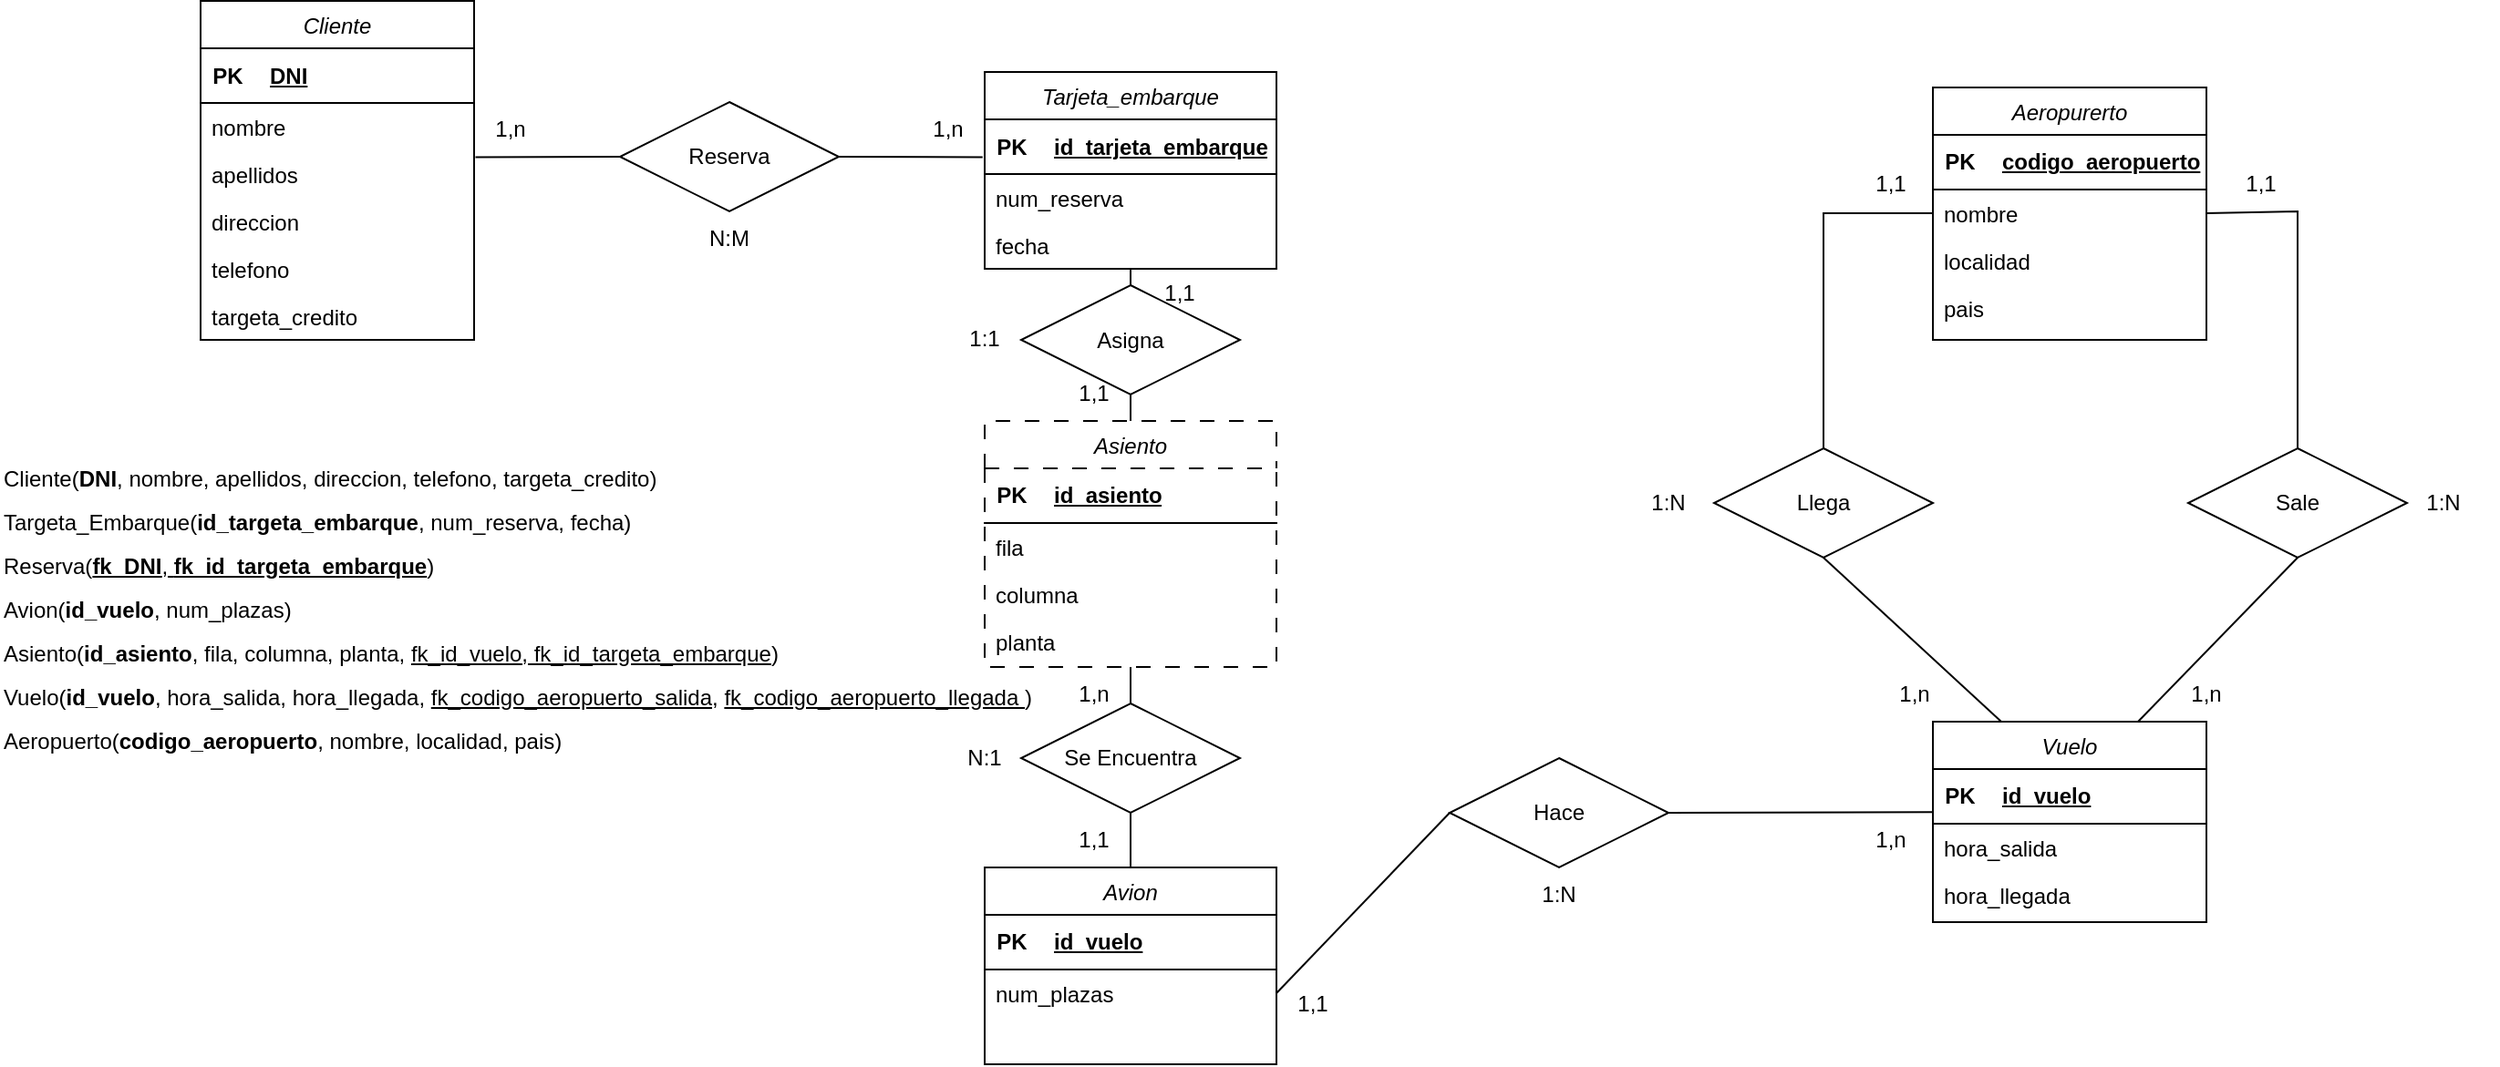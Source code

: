 <mxfile version="22.0.4" type="github">
  <diagram id="C5RBs43oDa-KdzZeNtuy" name="Page-1">
    <mxGraphModel dx="2739" dy="3391" grid="1" gridSize="10" guides="1" tooltips="1" connect="1" arrows="1" fold="1" page="1" pageScale="1" pageWidth="827" pageHeight="1169" math="0" shadow="0">
      <root>
        <mxCell id="WIyWlLk6GJQsqaUBKTNV-0" />
        <mxCell id="WIyWlLk6GJQsqaUBKTNV-1" parent="WIyWlLk6GJQsqaUBKTNV-0" />
        <mxCell id="PGz181kGc2inq-XdH9TZ-1" value="Vuelo" style="swimlane;fontStyle=2;align=center;verticalAlign=top;childLayout=stackLayout;horizontal=1;startSize=26;horizontalStack=0;resizeParent=1;resizeLast=0;collapsible=1;marginBottom=0;rounded=0;shadow=0;strokeWidth=1;" vertex="1" parent="WIyWlLk6GJQsqaUBKTNV-1">
          <mxGeometry x="760" y="-810" width="150" height="110" as="geometry">
            <mxRectangle x="230" y="140" width="160" height="26" as="alternateBounds" />
          </mxGeometry>
        </mxCell>
        <mxCell id="PGz181kGc2inq-XdH9TZ-2" value="" style="shape=table;startSize=0;container=1;collapsible=1;childLayout=tableLayout;fixedRows=1;rowLines=0;fontStyle=0;align=center;resizeLast=1;strokeColor=none;fillColor=none;collapsible=0;" vertex="1" parent="PGz181kGc2inq-XdH9TZ-1">
          <mxGeometry y="26" width="150" height="30" as="geometry" />
        </mxCell>
        <mxCell id="PGz181kGc2inq-XdH9TZ-3" value="" style="shape=tableRow;horizontal=0;startSize=0;swimlaneHead=0;swimlaneBody=0;fillColor=none;collapsible=0;dropTarget=0;points=[[0,0.5],[1,0.5]];portConstraint=eastwest;top=0;left=0;right=0;bottom=1;" vertex="1" parent="PGz181kGc2inq-XdH9TZ-2">
          <mxGeometry width="150" height="30" as="geometry" />
        </mxCell>
        <mxCell id="PGz181kGc2inq-XdH9TZ-4" value="PK" style="shape=partialRectangle;connectable=0;fillColor=none;top=0;left=0;bottom=0;right=0;fontStyle=1;overflow=hidden;whiteSpace=wrap;html=1;" vertex="1" parent="PGz181kGc2inq-XdH9TZ-3">
          <mxGeometry width="30" height="30" as="geometry">
            <mxRectangle width="30" height="30" as="alternateBounds" />
          </mxGeometry>
        </mxCell>
        <mxCell id="PGz181kGc2inq-XdH9TZ-5" value="id_vuelo" style="shape=partialRectangle;connectable=0;fillColor=none;top=0;left=0;bottom=0;right=0;align=left;spacingLeft=6;fontStyle=5;overflow=hidden;whiteSpace=wrap;html=1;" vertex="1" parent="PGz181kGc2inq-XdH9TZ-3">
          <mxGeometry x="30" width="120" height="30" as="geometry">
            <mxRectangle width="120" height="30" as="alternateBounds" />
          </mxGeometry>
        </mxCell>
        <mxCell id="PGz181kGc2inq-XdH9TZ-7" value="hora_salida" style="text;align=left;verticalAlign=top;spacingLeft=4;spacingRight=4;overflow=hidden;rotatable=0;points=[[0,0.5],[1,0.5]];portConstraint=eastwest;rounded=0;shadow=0;html=0;" vertex="1" parent="PGz181kGc2inq-XdH9TZ-1">
          <mxGeometry y="56" width="150" height="26" as="geometry" />
        </mxCell>
        <mxCell id="PGz181kGc2inq-XdH9TZ-8" value="hora_llegada" style="text;align=left;verticalAlign=top;spacingLeft=4;spacingRight=4;overflow=hidden;rotatable=0;points=[[0,0.5],[1,0.5]];portConstraint=eastwest;" vertex="1" parent="PGz181kGc2inq-XdH9TZ-1">
          <mxGeometry y="82" width="150" height="26" as="geometry" />
        </mxCell>
        <mxCell id="PGz181kGc2inq-XdH9TZ-11" value="Cliente" style="swimlane;fontStyle=2;align=center;verticalAlign=top;childLayout=stackLayout;horizontal=1;startSize=26;horizontalStack=0;resizeParent=1;resizeLast=0;collapsible=1;marginBottom=0;rounded=0;shadow=0;strokeWidth=1;" vertex="1" parent="WIyWlLk6GJQsqaUBKTNV-1">
          <mxGeometry x="-190" y="-1205.5" width="150" height="186" as="geometry">
            <mxRectangle x="230" y="140" width="160" height="26" as="alternateBounds" />
          </mxGeometry>
        </mxCell>
        <mxCell id="PGz181kGc2inq-XdH9TZ-12" value="" style="shape=table;startSize=0;container=1;collapsible=1;childLayout=tableLayout;fixedRows=1;rowLines=0;fontStyle=0;align=center;resizeLast=1;strokeColor=none;fillColor=none;collapsible=0;" vertex="1" parent="PGz181kGc2inq-XdH9TZ-11">
          <mxGeometry y="26" width="150" height="30" as="geometry" />
        </mxCell>
        <mxCell id="PGz181kGc2inq-XdH9TZ-13" value="" style="shape=tableRow;horizontal=0;startSize=0;swimlaneHead=0;swimlaneBody=0;fillColor=none;collapsible=0;dropTarget=0;points=[[0,0.5],[1,0.5]];portConstraint=eastwest;top=0;left=0;right=0;bottom=1;" vertex="1" parent="PGz181kGc2inq-XdH9TZ-12">
          <mxGeometry width="150" height="30" as="geometry" />
        </mxCell>
        <mxCell id="PGz181kGc2inq-XdH9TZ-14" value="PK" style="shape=partialRectangle;connectable=0;fillColor=none;top=0;left=0;bottom=0;right=0;fontStyle=1;overflow=hidden;whiteSpace=wrap;html=1;" vertex="1" parent="PGz181kGc2inq-XdH9TZ-13">
          <mxGeometry width="30" height="30" as="geometry">
            <mxRectangle width="30" height="30" as="alternateBounds" />
          </mxGeometry>
        </mxCell>
        <mxCell id="PGz181kGc2inq-XdH9TZ-15" value="DNI" style="shape=partialRectangle;connectable=0;fillColor=none;top=0;left=0;bottom=0;right=0;align=left;spacingLeft=6;fontStyle=5;overflow=hidden;whiteSpace=wrap;html=1;" vertex="1" parent="PGz181kGc2inq-XdH9TZ-13">
          <mxGeometry x="30" width="120" height="30" as="geometry">
            <mxRectangle width="120" height="30" as="alternateBounds" />
          </mxGeometry>
        </mxCell>
        <mxCell id="PGz181kGc2inq-XdH9TZ-16" value="nombre" style="text;align=left;verticalAlign=top;spacingLeft=4;spacingRight=4;overflow=hidden;rotatable=0;points=[[0,0.5],[1,0.5]];portConstraint=eastwest;rounded=0;shadow=0;html=0;" vertex="1" parent="PGz181kGc2inq-XdH9TZ-11">
          <mxGeometry y="56" width="150" height="26" as="geometry" />
        </mxCell>
        <mxCell id="PGz181kGc2inq-XdH9TZ-17" value="apellidos" style="text;align=left;verticalAlign=top;spacingLeft=4;spacingRight=4;overflow=hidden;rotatable=0;points=[[0,0.5],[1,0.5]];portConstraint=eastwest;rounded=0;shadow=0;html=0;" vertex="1" parent="PGz181kGc2inq-XdH9TZ-11">
          <mxGeometry y="82" width="150" height="26" as="geometry" />
        </mxCell>
        <mxCell id="PGz181kGc2inq-XdH9TZ-18" value="direccion" style="text;align=left;verticalAlign=top;spacingLeft=4;spacingRight=4;overflow=hidden;rotatable=0;points=[[0,0.5],[1,0.5]];portConstraint=eastwest;rounded=0;shadow=0;html=0;" vertex="1" parent="PGz181kGc2inq-XdH9TZ-11">
          <mxGeometry y="108" width="150" height="26" as="geometry" />
        </mxCell>
        <mxCell id="PGz181kGc2inq-XdH9TZ-19" value="telefono" style="text;align=left;verticalAlign=top;spacingLeft=4;spacingRight=4;overflow=hidden;rotatable=0;points=[[0,0.5],[1,0.5]];portConstraint=eastwest;rounded=0;shadow=0;html=0;" vertex="1" parent="PGz181kGc2inq-XdH9TZ-11">
          <mxGeometry y="134" width="150" height="26" as="geometry" />
        </mxCell>
        <mxCell id="PGz181kGc2inq-XdH9TZ-64" value="targeta_credito" style="text;align=left;verticalAlign=top;spacingLeft=4;spacingRight=4;overflow=hidden;rotatable=0;points=[[0,0.5],[1,0.5]];portConstraint=eastwest;rounded=0;shadow=0;html=0;" vertex="1" parent="PGz181kGc2inq-XdH9TZ-11">
          <mxGeometry y="160" width="150" height="26" as="geometry" />
        </mxCell>
        <mxCell id="PGz181kGc2inq-XdH9TZ-20" value="Tarjeta_embarque" style="swimlane;fontStyle=2;align=center;verticalAlign=top;childLayout=stackLayout;horizontal=1;startSize=26;horizontalStack=0;resizeParent=1;resizeLast=0;collapsible=1;marginBottom=0;rounded=0;shadow=0;strokeWidth=1;" vertex="1" parent="WIyWlLk6GJQsqaUBKTNV-1">
          <mxGeometry x="240" y="-1166.5" width="160" height="108" as="geometry">
            <mxRectangle x="230" y="140" width="160" height="26" as="alternateBounds" />
          </mxGeometry>
        </mxCell>
        <mxCell id="PGz181kGc2inq-XdH9TZ-21" value="" style="shape=table;startSize=0;container=1;collapsible=1;childLayout=tableLayout;fixedRows=1;rowLines=0;fontStyle=0;align=center;resizeLast=1;strokeColor=none;fillColor=none;collapsible=0;" vertex="1" parent="PGz181kGc2inq-XdH9TZ-20">
          <mxGeometry y="26" width="160" height="30" as="geometry" />
        </mxCell>
        <mxCell id="PGz181kGc2inq-XdH9TZ-22" value="" style="shape=tableRow;horizontal=0;startSize=0;swimlaneHead=0;swimlaneBody=0;fillColor=none;collapsible=0;dropTarget=0;points=[[0,0.5],[1,0.5]];portConstraint=eastwest;top=0;left=0;right=0;bottom=1;" vertex="1" parent="PGz181kGc2inq-XdH9TZ-21">
          <mxGeometry width="160" height="30" as="geometry" />
        </mxCell>
        <mxCell id="PGz181kGc2inq-XdH9TZ-23" value="PK" style="shape=partialRectangle;connectable=0;fillColor=none;top=0;left=0;bottom=0;right=0;fontStyle=1;overflow=hidden;whiteSpace=wrap;html=1;" vertex="1" parent="PGz181kGc2inq-XdH9TZ-22">
          <mxGeometry width="30" height="30" as="geometry">
            <mxRectangle width="30" height="30" as="alternateBounds" />
          </mxGeometry>
        </mxCell>
        <mxCell id="PGz181kGc2inq-XdH9TZ-24" value="id_tarjeta_embarque" style="shape=partialRectangle;connectable=0;fillColor=none;top=0;left=0;bottom=0;right=0;align=left;spacingLeft=6;fontStyle=5;overflow=hidden;whiteSpace=wrap;html=1;" vertex="1" parent="PGz181kGc2inq-XdH9TZ-22">
          <mxGeometry x="30" width="130" height="30" as="geometry">
            <mxRectangle width="130" height="30" as="alternateBounds" />
          </mxGeometry>
        </mxCell>
        <mxCell id="PGz181kGc2inq-XdH9TZ-25" value="num_reserva" style="text;align=left;verticalAlign=top;spacingLeft=4;spacingRight=4;overflow=hidden;rotatable=0;points=[[0,0.5],[1,0.5]];portConstraint=eastwest;rounded=0;shadow=0;html=0;" vertex="1" parent="PGz181kGc2inq-XdH9TZ-20">
          <mxGeometry y="56" width="160" height="26" as="geometry" />
        </mxCell>
        <mxCell id="PGz181kGc2inq-XdH9TZ-26" value="fecha" style="text;align=left;verticalAlign=top;spacingLeft=4;spacingRight=4;overflow=hidden;rotatable=0;points=[[0,0.5],[1,0.5]];portConstraint=eastwest;rounded=0;shadow=0;html=0;" vertex="1" parent="PGz181kGc2inq-XdH9TZ-20">
          <mxGeometry y="82" width="160" height="26" as="geometry" />
        </mxCell>
        <mxCell id="PGz181kGc2inq-XdH9TZ-45" value="Aeropurerto" style="swimlane;fontStyle=2;align=center;verticalAlign=top;childLayout=stackLayout;horizontal=1;startSize=26;horizontalStack=0;resizeParent=1;resizeLast=0;collapsible=1;marginBottom=0;rounded=0;shadow=0;strokeWidth=1;" vertex="1" parent="WIyWlLk6GJQsqaUBKTNV-1">
          <mxGeometry x="760" y="-1158" width="150" height="138.5" as="geometry">
            <mxRectangle x="230" y="140" width="160" height="26" as="alternateBounds" />
          </mxGeometry>
        </mxCell>
        <mxCell id="PGz181kGc2inq-XdH9TZ-46" value="" style="shape=table;startSize=0;container=1;collapsible=1;childLayout=tableLayout;fixedRows=1;rowLines=0;fontStyle=0;align=center;resizeLast=1;strokeColor=none;fillColor=none;collapsible=0;" vertex="1" parent="PGz181kGc2inq-XdH9TZ-45">
          <mxGeometry y="26" width="150" height="30" as="geometry" />
        </mxCell>
        <mxCell id="PGz181kGc2inq-XdH9TZ-47" value="" style="shape=tableRow;horizontal=0;startSize=0;swimlaneHead=0;swimlaneBody=0;fillColor=none;collapsible=0;dropTarget=0;points=[[0,0.5],[1,0.5]];portConstraint=eastwest;top=0;left=0;right=0;bottom=1;" vertex="1" parent="PGz181kGc2inq-XdH9TZ-46">
          <mxGeometry width="150" height="30" as="geometry" />
        </mxCell>
        <mxCell id="PGz181kGc2inq-XdH9TZ-48" value="PK" style="shape=partialRectangle;connectable=0;fillColor=none;top=0;left=0;bottom=0;right=0;fontStyle=1;overflow=hidden;whiteSpace=wrap;html=1;" vertex="1" parent="PGz181kGc2inq-XdH9TZ-47">
          <mxGeometry width="30" height="30" as="geometry">
            <mxRectangle width="30" height="30" as="alternateBounds" />
          </mxGeometry>
        </mxCell>
        <mxCell id="PGz181kGc2inq-XdH9TZ-49" value="codigo_aeropuerto" style="shape=partialRectangle;connectable=0;fillColor=none;top=0;left=0;bottom=0;right=0;align=left;spacingLeft=6;fontStyle=5;overflow=hidden;whiteSpace=wrap;html=1;" vertex="1" parent="PGz181kGc2inq-XdH9TZ-47">
          <mxGeometry x="30" width="120" height="30" as="geometry">
            <mxRectangle width="120" height="30" as="alternateBounds" />
          </mxGeometry>
        </mxCell>
        <mxCell id="PGz181kGc2inq-XdH9TZ-50" value="nombre" style="text;align=left;verticalAlign=top;spacingLeft=4;spacingRight=4;overflow=hidden;rotatable=0;points=[[0,0.5],[1,0.5]];portConstraint=eastwest;rounded=0;shadow=0;html=0;" vertex="1" parent="PGz181kGc2inq-XdH9TZ-45">
          <mxGeometry y="56" width="150" height="26" as="geometry" />
        </mxCell>
        <mxCell id="PGz181kGc2inq-XdH9TZ-51" value="localidad" style="text;align=left;verticalAlign=top;spacingLeft=4;spacingRight=4;overflow=hidden;rotatable=0;points=[[0,0.5],[1,0.5]];portConstraint=eastwest;rounded=0;shadow=0;html=0;" vertex="1" parent="PGz181kGc2inq-XdH9TZ-45">
          <mxGeometry y="82" width="150" height="26" as="geometry" />
        </mxCell>
        <mxCell id="PGz181kGc2inq-XdH9TZ-52" value="pais" style="text;align=left;verticalAlign=top;spacingLeft=4;spacingRight=4;overflow=hidden;rotatable=0;points=[[0,0.5],[1,0.5]];portConstraint=eastwest;" vertex="1" parent="PGz181kGc2inq-XdH9TZ-45">
          <mxGeometry y="108" width="150" height="26" as="geometry" />
        </mxCell>
        <mxCell id="PGz181kGc2inq-XdH9TZ-66" value="Asiento" style="swimlane;fontStyle=2;align=center;verticalAlign=top;childLayout=stackLayout;horizontal=1;startSize=26;horizontalStack=0;resizeParent=1;resizeLast=0;collapsible=1;marginBottom=0;rounded=0;shadow=0;strokeWidth=1;dashed=1;dashPattern=8 8;" vertex="1" parent="WIyWlLk6GJQsqaUBKTNV-1">
          <mxGeometry x="240" y="-975" width="160" height="135" as="geometry">
            <mxRectangle x="230" y="140" width="160" height="26" as="alternateBounds" />
          </mxGeometry>
        </mxCell>
        <mxCell id="PGz181kGc2inq-XdH9TZ-67" value="" style="shape=table;startSize=0;container=1;collapsible=1;childLayout=tableLayout;fixedRows=1;rowLines=0;fontStyle=0;align=center;resizeLast=1;strokeColor=none;fillColor=none;collapsible=0;" vertex="1" parent="PGz181kGc2inq-XdH9TZ-66">
          <mxGeometry y="26" width="160" height="30" as="geometry" />
        </mxCell>
        <mxCell id="PGz181kGc2inq-XdH9TZ-68" value="" style="shape=tableRow;horizontal=0;startSize=0;swimlaneHead=0;swimlaneBody=0;fillColor=none;collapsible=0;dropTarget=0;points=[[0,0.5],[1,0.5]];portConstraint=eastwest;top=0;left=0;right=0;bottom=1;" vertex="1" parent="PGz181kGc2inq-XdH9TZ-67">
          <mxGeometry width="160" height="30" as="geometry" />
        </mxCell>
        <mxCell id="PGz181kGc2inq-XdH9TZ-69" value="PK" style="shape=partialRectangle;connectable=0;fillColor=none;top=0;left=0;bottom=0;right=0;fontStyle=1;overflow=hidden;whiteSpace=wrap;html=1;" vertex="1" parent="PGz181kGc2inq-XdH9TZ-68">
          <mxGeometry width="30" height="30" as="geometry">
            <mxRectangle width="30" height="30" as="alternateBounds" />
          </mxGeometry>
        </mxCell>
        <mxCell id="PGz181kGc2inq-XdH9TZ-70" value="id_asiento" style="shape=partialRectangle;connectable=0;fillColor=none;top=0;left=0;bottom=0;right=0;align=left;spacingLeft=6;fontStyle=5;overflow=hidden;whiteSpace=wrap;html=1;" vertex="1" parent="PGz181kGc2inq-XdH9TZ-68">
          <mxGeometry x="30" width="130" height="30" as="geometry">
            <mxRectangle width="130" height="30" as="alternateBounds" />
          </mxGeometry>
        </mxCell>
        <mxCell id="PGz181kGc2inq-XdH9TZ-71" value="fila" style="text;align=left;verticalAlign=top;spacingLeft=4;spacingRight=4;overflow=hidden;rotatable=0;points=[[0,0.5],[1,0.5]];portConstraint=eastwest;rounded=0;shadow=0;html=0;" vertex="1" parent="PGz181kGc2inq-XdH9TZ-66">
          <mxGeometry y="56" width="160" height="26" as="geometry" />
        </mxCell>
        <mxCell id="PGz181kGc2inq-XdH9TZ-72" value="columna" style="text;align=left;verticalAlign=top;spacingLeft=4;spacingRight=4;overflow=hidden;rotatable=0;points=[[0,0.5],[1,0.5]];portConstraint=eastwest;rounded=0;shadow=0;html=0;" vertex="1" parent="PGz181kGc2inq-XdH9TZ-66">
          <mxGeometry y="82" width="160" height="26" as="geometry" />
        </mxCell>
        <mxCell id="PGz181kGc2inq-XdH9TZ-73" value="planta" style="text;align=left;verticalAlign=top;spacingLeft=4;spacingRight=4;overflow=hidden;rotatable=0;points=[[0,0.5],[1,0.5]];portConstraint=eastwest;rounded=0;shadow=0;html=0;" vertex="1" parent="PGz181kGc2inq-XdH9TZ-66">
          <mxGeometry y="108" width="160" height="26" as="geometry" />
        </mxCell>
        <mxCell id="PGz181kGc2inq-XdH9TZ-74" value="Avion" style="swimlane;fontStyle=2;align=center;verticalAlign=top;childLayout=stackLayout;horizontal=1;startSize=26;horizontalStack=0;resizeParent=1;resizeLast=0;collapsible=1;marginBottom=0;rounded=0;shadow=0;strokeWidth=1;" vertex="1" parent="WIyWlLk6GJQsqaUBKTNV-1">
          <mxGeometry x="240" y="-730" width="160" height="108" as="geometry">
            <mxRectangle x="230" y="140" width="160" height="26" as="alternateBounds" />
          </mxGeometry>
        </mxCell>
        <mxCell id="PGz181kGc2inq-XdH9TZ-75" value="" style="shape=table;startSize=0;container=1;collapsible=1;childLayout=tableLayout;fixedRows=1;rowLines=0;fontStyle=0;align=center;resizeLast=1;strokeColor=none;fillColor=none;collapsible=0;" vertex="1" parent="PGz181kGc2inq-XdH9TZ-74">
          <mxGeometry y="26" width="160" height="30" as="geometry" />
        </mxCell>
        <mxCell id="PGz181kGc2inq-XdH9TZ-76" value="" style="shape=tableRow;horizontal=0;startSize=0;swimlaneHead=0;swimlaneBody=0;fillColor=none;collapsible=0;dropTarget=0;points=[[0,0.5],[1,0.5]];portConstraint=eastwest;top=0;left=0;right=0;bottom=1;" vertex="1" parent="PGz181kGc2inq-XdH9TZ-75">
          <mxGeometry width="160" height="30" as="geometry" />
        </mxCell>
        <mxCell id="PGz181kGc2inq-XdH9TZ-77" value="PK" style="shape=partialRectangle;connectable=0;fillColor=none;top=0;left=0;bottom=0;right=0;fontStyle=1;overflow=hidden;whiteSpace=wrap;html=1;" vertex="1" parent="PGz181kGc2inq-XdH9TZ-76">
          <mxGeometry width="30" height="30" as="geometry">
            <mxRectangle width="30" height="30" as="alternateBounds" />
          </mxGeometry>
        </mxCell>
        <mxCell id="PGz181kGc2inq-XdH9TZ-78" value="id_vuelo" style="shape=partialRectangle;connectable=0;fillColor=none;top=0;left=0;bottom=0;right=0;align=left;spacingLeft=6;fontStyle=5;overflow=hidden;whiteSpace=wrap;html=1;" vertex="1" parent="PGz181kGc2inq-XdH9TZ-76">
          <mxGeometry x="30" width="130" height="30" as="geometry">
            <mxRectangle width="130" height="30" as="alternateBounds" />
          </mxGeometry>
        </mxCell>
        <mxCell id="PGz181kGc2inq-XdH9TZ-79" value="num_plazas" style="text;align=left;verticalAlign=top;spacingLeft=4;spacingRight=4;overflow=hidden;rotatable=0;points=[[0,0.5],[1,0.5]];portConstraint=eastwest;rounded=0;shadow=0;html=0;" vertex="1" parent="PGz181kGc2inq-XdH9TZ-74">
          <mxGeometry y="56" width="160" height="26" as="geometry" />
        </mxCell>
        <mxCell id="PGz181kGc2inq-XdH9TZ-81" value="Llega" style="shape=rhombus;perimeter=rhombusPerimeter;whiteSpace=wrap;html=1;align=center;" vertex="1" parent="WIyWlLk6GJQsqaUBKTNV-1">
          <mxGeometry x="640" y="-960" width="120" height="60" as="geometry" />
        </mxCell>
        <mxCell id="PGz181kGc2inq-XdH9TZ-82" value="Sale" style="shape=rhombus;perimeter=rhombusPerimeter;whiteSpace=wrap;html=1;align=center;" vertex="1" parent="WIyWlLk6GJQsqaUBKTNV-1">
          <mxGeometry x="900" y="-960" width="120" height="60" as="geometry" />
        </mxCell>
        <mxCell id="PGz181kGc2inq-XdH9TZ-83" value="Hace" style="shape=rhombus;perimeter=rhombusPerimeter;whiteSpace=wrap;html=1;align=center;" vertex="1" parent="WIyWlLk6GJQsqaUBKTNV-1">
          <mxGeometry x="495" y="-790" width="120" height="60" as="geometry" />
        </mxCell>
        <mxCell id="PGz181kGc2inq-XdH9TZ-84" value="Reserva" style="shape=rhombus;perimeter=rhombusPerimeter;whiteSpace=wrap;html=1;align=center;" vertex="1" parent="WIyWlLk6GJQsqaUBKTNV-1">
          <mxGeometry x="40" y="-1150" width="120" height="60" as="geometry" />
        </mxCell>
        <mxCell id="PGz181kGc2inq-XdH9TZ-88" value="" style="endArrow=none;html=1;rounded=0;exitX=1;exitY=0.5;exitDx=0;exitDy=0;entryX=-0.007;entryY=0.69;entryDx=0;entryDy=0;entryPerimeter=0;" edge="1" parent="WIyWlLk6GJQsqaUBKTNV-1" source="PGz181kGc2inq-XdH9TZ-84" target="PGz181kGc2inq-XdH9TZ-22">
          <mxGeometry relative="1" as="geometry">
            <mxPoint x="490" y="-790" as="sourcePoint" />
            <mxPoint x="650" y="-790" as="targetPoint" />
          </mxGeometry>
        </mxCell>
        <mxCell id="PGz181kGc2inq-XdH9TZ-89" value="" style="endArrow=none;html=1;rounded=0;entryX=0;entryY=0.5;entryDx=0;entryDy=0;exitX=1.005;exitY=0.142;exitDx=0;exitDy=0;exitPerimeter=0;" edge="1" parent="WIyWlLk6GJQsqaUBKTNV-1" source="PGz181kGc2inq-XdH9TZ-17" target="PGz181kGc2inq-XdH9TZ-84">
          <mxGeometry relative="1" as="geometry">
            <mxPoint x="-70" y="-950" as="sourcePoint" />
            <mxPoint x="90" y="-950" as="targetPoint" />
          </mxGeometry>
        </mxCell>
        <mxCell id="PGz181kGc2inq-XdH9TZ-90" value="" style="endArrow=none;html=1;rounded=0;exitX=0.5;exitY=1;exitDx=0;exitDy=0;entryX=0.5;entryY=0;entryDx=0;entryDy=0;" edge="1" parent="WIyWlLk6GJQsqaUBKTNV-1" source="PGz181kGc2inq-XdH9TZ-20" target="PGz181kGc2inq-XdH9TZ-66">
          <mxGeometry relative="1" as="geometry">
            <mxPoint x="170" y="-1110" as="sourcePoint" />
            <mxPoint x="249" y="-1110" as="targetPoint" />
          </mxGeometry>
        </mxCell>
        <mxCell id="PGz181kGc2inq-XdH9TZ-91" value="" style="endArrow=none;html=1;rounded=0;exitX=0.5;exitY=1;exitDx=0;exitDy=0;entryX=0.5;entryY=0;entryDx=0;entryDy=0;" edge="1" parent="WIyWlLk6GJQsqaUBKTNV-1" source="PGz181kGc2inq-XdH9TZ-66" target="PGz181kGc2inq-XdH9TZ-74">
          <mxGeometry relative="1" as="geometry">
            <mxPoint x="210" y="-875" as="sourcePoint" />
            <mxPoint x="210" y="-827" as="targetPoint" />
          </mxGeometry>
        </mxCell>
        <mxCell id="PGz181kGc2inq-XdH9TZ-92" value="" style="endArrow=none;html=1;rounded=0;exitX=0;exitY=0.5;exitDx=0;exitDy=0;entryX=1;entryY=0.5;entryDx=0;entryDy=0;" edge="1" parent="WIyWlLk6GJQsqaUBKTNV-1" source="PGz181kGc2inq-XdH9TZ-83" target="PGz181kGc2inq-XdH9TZ-79">
          <mxGeometry relative="1" as="geometry">
            <mxPoint x="330" y="-865" as="sourcePoint" />
            <mxPoint x="400" y="-760" as="targetPoint" />
          </mxGeometry>
        </mxCell>
        <mxCell id="PGz181kGc2inq-XdH9TZ-93" value="" style="endArrow=none;html=1;rounded=0;exitX=1;exitY=0.5;exitDx=0;exitDy=0;entryX=-0.002;entryY=0.787;entryDx=0;entryDy=0;entryPerimeter=0;" edge="1" parent="WIyWlLk6GJQsqaUBKTNV-1" source="PGz181kGc2inq-XdH9TZ-83" target="PGz181kGc2inq-XdH9TZ-3">
          <mxGeometry relative="1" as="geometry">
            <mxPoint x="330" y="-865" as="sourcePoint" />
            <mxPoint x="650" y="-760" as="targetPoint" />
          </mxGeometry>
        </mxCell>
        <mxCell id="PGz181kGc2inq-XdH9TZ-94" value="" style="endArrow=none;html=1;rounded=0;entryX=0.5;entryY=1;entryDx=0;entryDy=0;exitX=0.25;exitY=0;exitDx=0;exitDy=0;" edge="1" parent="WIyWlLk6GJQsqaUBKTNV-1" source="PGz181kGc2inq-XdH9TZ-1" target="PGz181kGc2inq-XdH9TZ-81">
          <mxGeometry relative="1" as="geometry">
            <mxPoint x="680" y="-860" as="sourcePoint" />
            <mxPoint x="840" y="-860" as="targetPoint" />
            <Array as="points" />
          </mxGeometry>
        </mxCell>
        <mxCell id="PGz181kGc2inq-XdH9TZ-95" value="" style="endArrow=none;html=1;rounded=0;exitX=0.5;exitY=1;exitDx=0;exitDy=0;entryX=0.75;entryY=0;entryDx=0;entryDy=0;" edge="1" parent="WIyWlLk6GJQsqaUBKTNV-1" source="PGz181kGc2inq-XdH9TZ-82" target="PGz181kGc2inq-XdH9TZ-1">
          <mxGeometry relative="1" as="geometry">
            <mxPoint x="970" y="-845" as="sourcePoint" />
            <mxPoint x="970" y="-790" as="targetPoint" />
            <Array as="points" />
          </mxGeometry>
        </mxCell>
        <mxCell id="PGz181kGc2inq-XdH9TZ-96" value="" style="endArrow=none;html=1;rounded=0;exitX=0;exitY=0.5;exitDx=0;exitDy=0;entryX=0.5;entryY=0;entryDx=0;entryDy=0;" edge="1" parent="WIyWlLk6GJQsqaUBKTNV-1" source="PGz181kGc2inq-XdH9TZ-50" target="PGz181kGc2inq-XdH9TZ-81">
          <mxGeometry relative="1" as="geometry">
            <mxPoint x="594.5" y="-990" as="sourcePoint" />
            <mxPoint x="499.5" y="-990" as="targetPoint" />
            <Array as="points">
              <mxPoint x="700" y="-1089" />
            </Array>
          </mxGeometry>
        </mxCell>
        <mxCell id="PGz181kGc2inq-XdH9TZ-97" value="" style="endArrow=none;html=1;rounded=0;exitX=0.5;exitY=0;exitDx=0;exitDy=0;entryX=1;entryY=0.5;entryDx=0;entryDy=0;" edge="1" parent="WIyWlLk6GJQsqaUBKTNV-1" source="PGz181kGc2inq-XdH9TZ-82" target="PGz181kGc2inq-XdH9TZ-50">
          <mxGeometry relative="1" as="geometry">
            <mxPoint x="1015" y="-1000" as="sourcePoint" />
            <mxPoint x="920" y="-1000" as="targetPoint" />
            <Array as="points">
              <mxPoint x="960" y="-1090" />
            </Array>
          </mxGeometry>
        </mxCell>
        <mxCell id="PGz181kGc2inq-XdH9TZ-98" value="1,1" style="text;html=1;strokeColor=none;fillColor=none;align=center;verticalAlign=middle;whiteSpace=wrap;rounded=0;" vertex="1" parent="WIyWlLk6GJQsqaUBKTNV-1">
          <mxGeometry x="270" y="-1005" width="60" height="30" as="geometry" />
        </mxCell>
        <mxCell id="PGz181kGc2inq-XdH9TZ-99" value="N:M" style="text;html=1;strokeColor=none;fillColor=none;align=center;verticalAlign=middle;whiteSpace=wrap;rounded=0;" vertex="1" parent="WIyWlLk6GJQsqaUBKTNV-1">
          <mxGeometry x="70" y="-1090" width="60" height="30" as="geometry" />
        </mxCell>
        <mxCell id="PGz181kGc2inq-XdH9TZ-100" value="1,1" style="text;html=1;strokeColor=none;fillColor=none;align=center;verticalAlign=middle;whiteSpace=wrap;rounded=0;" vertex="1" parent="WIyWlLk6GJQsqaUBKTNV-1">
          <mxGeometry x="707" y="-1120" width="60" height="30" as="geometry" />
        </mxCell>
        <mxCell id="PGz181kGc2inq-XdH9TZ-101" value="1,1" style="text;html=1;strokeColor=none;fillColor=none;align=center;verticalAlign=middle;whiteSpace=wrap;rounded=0;" vertex="1" parent="WIyWlLk6GJQsqaUBKTNV-1">
          <mxGeometry x="317" y="-1060" width="60" height="30" as="geometry" />
        </mxCell>
        <mxCell id="PGz181kGc2inq-XdH9TZ-102" value="1,n" style="text;html=1;strokeColor=none;fillColor=none;align=center;verticalAlign=middle;whiteSpace=wrap;rounded=0;" vertex="1" parent="WIyWlLk6GJQsqaUBKTNV-1">
          <mxGeometry x="190" y="-1150" width="60" height="30" as="geometry" />
        </mxCell>
        <mxCell id="PGz181kGc2inq-XdH9TZ-103" value="1,n" style="text;html=1;strokeColor=none;fillColor=none;align=center;verticalAlign=middle;whiteSpace=wrap;rounded=0;" vertex="1" parent="WIyWlLk6GJQsqaUBKTNV-1">
          <mxGeometry x="-50" y="-1150" width="60" height="30" as="geometry" />
        </mxCell>
        <mxCell id="PGz181kGc2inq-XdH9TZ-104" value="1:N" style="text;html=1;strokeColor=none;fillColor=none;align=center;verticalAlign=middle;whiteSpace=wrap;rounded=0;" vertex="1" parent="WIyWlLk6GJQsqaUBKTNV-1">
          <mxGeometry x="525" y="-730" width="60" height="30" as="geometry" />
        </mxCell>
        <mxCell id="PGz181kGc2inq-XdH9TZ-105" value="1,n" style="text;html=1;strokeColor=none;fillColor=none;align=center;verticalAlign=middle;whiteSpace=wrap;rounded=0;" vertex="1" parent="WIyWlLk6GJQsqaUBKTNV-1">
          <mxGeometry x="707" y="-760" width="60" height="30" as="geometry" />
        </mxCell>
        <mxCell id="PGz181kGc2inq-XdH9TZ-106" value="1,1" style="text;html=1;strokeColor=none;fillColor=none;align=center;verticalAlign=middle;whiteSpace=wrap;rounded=0;" vertex="1" parent="WIyWlLk6GJQsqaUBKTNV-1">
          <mxGeometry x="390" y="-670" width="60" height="30" as="geometry" />
        </mxCell>
        <mxCell id="PGz181kGc2inq-XdH9TZ-107" value="1,n" style="text;html=1;strokeColor=none;fillColor=none;align=center;verticalAlign=middle;whiteSpace=wrap;rounded=0;" vertex="1" parent="WIyWlLk6GJQsqaUBKTNV-1">
          <mxGeometry x="880" y="-840" width="60" height="30" as="geometry" />
        </mxCell>
        <mxCell id="PGz181kGc2inq-XdH9TZ-108" value="1,n" style="text;html=1;strokeColor=none;fillColor=none;align=center;verticalAlign=middle;whiteSpace=wrap;rounded=0;" vertex="1" parent="WIyWlLk6GJQsqaUBKTNV-1">
          <mxGeometry x="720" y="-840" width="60" height="30" as="geometry" />
        </mxCell>
        <mxCell id="PGz181kGc2inq-XdH9TZ-109" value="1:N" style="text;html=1;strokeColor=none;fillColor=none;align=center;verticalAlign=middle;whiteSpace=wrap;rounded=0;" vertex="1" parent="WIyWlLk6GJQsqaUBKTNV-1">
          <mxGeometry x="585" y="-945" width="60" height="30" as="geometry" />
        </mxCell>
        <mxCell id="PGz181kGc2inq-XdH9TZ-110" value="1,1" style="text;html=1;strokeColor=none;fillColor=none;align=center;verticalAlign=middle;whiteSpace=wrap;rounded=0;" vertex="1" parent="WIyWlLk6GJQsqaUBKTNV-1">
          <mxGeometry x="910" y="-1120" width="60" height="30" as="geometry" />
        </mxCell>
        <mxCell id="PGz181kGc2inq-XdH9TZ-111" value="1:N" style="text;html=1;strokeColor=none;fillColor=none;align=center;verticalAlign=middle;whiteSpace=wrap;rounded=0;" vertex="1" parent="WIyWlLk6GJQsqaUBKTNV-1">
          <mxGeometry x="1010" y="-945" width="60" height="30" as="geometry" />
        </mxCell>
        <mxCell id="PGz181kGc2inq-XdH9TZ-112" value="&lt;div style=&quot;line-height: 200%;&quot;&gt;Cliente(&lt;b&gt;DNI&lt;/b&gt;, nombre, apellidos, direccion, telefono, targeta_credito)&lt;/div&gt;&lt;div style=&quot;line-height: 200%;&quot;&gt;Targeta_Embarque(&lt;b&gt;id_targeta_embarque&lt;/b&gt;, num_reserva, fecha)&lt;/div&gt;&lt;div style=&quot;line-height: 200%;&quot;&gt;Reserva(&lt;u&gt;&lt;b&gt;fk_DNI&lt;/b&gt;, &lt;/u&gt;&lt;b style=&quot;&quot;&gt;&lt;u&gt;fk_id_targeta_embarque&lt;/u&gt;&lt;/b&gt;)&lt;/div&gt;&lt;div style=&quot;line-height: 200%;&quot;&gt;Avion(&lt;b&gt;id_vuelo&lt;/b&gt;, num_plazas)&lt;/div&gt;&lt;div style=&quot;line-height: 200%;&quot;&gt;Asiento(&lt;b&gt;id_asiento&lt;/b&gt;, fila, columna, planta, &lt;u&gt;fk_id_vuelo, fk_id_targeta_embarque&lt;/u&gt;)&lt;/div&gt;&lt;div style=&quot;line-height: 200%;&quot;&gt;Vuelo(&lt;b&gt;id_vuelo&lt;/b&gt;, hora_salida, hora_llegada, &lt;u&gt;fk_codigo_aeropuerto_salida&lt;/u&gt;, &lt;u&gt;fk_codigo_aeropuerto_llegada &lt;/u&gt;)&lt;/div&gt;&lt;div style=&quot;line-height: 200%;&quot;&gt;Aeropuerto(&lt;b&gt;codigo_aeropuerto&lt;/b&gt;, nombre, localidad, pais)&lt;/div&gt;" style="text;html=1;strokeColor=none;fillColor=none;align=left;verticalAlign=middle;whiteSpace=wrap;rounded=0;" vertex="1" parent="WIyWlLk6GJQsqaUBKTNV-1">
          <mxGeometry x="-300" y="-960" width="620" height="175" as="geometry" />
        </mxCell>
        <mxCell id="PGz181kGc2inq-XdH9TZ-113" value="Se Encuentra" style="shape=rhombus;perimeter=rhombusPerimeter;whiteSpace=wrap;html=1;align=center;" vertex="1" parent="WIyWlLk6GJQsqaUBKTNV-1">
          <mxGeometry x="260" y="-820" width="120" height="60" as="geometry" />
        </mxCell>
        <mxCell id="PGz181kGc2inq-XdH9TZ-114" value="Asigna" style="shape=rhombus;perimeter=rhombusPerimeter;whiteSpace=wrap;html=1;align=center;" vertex="1" parent="WIyWlLk6GJQsqaUBKTNV-1">
          <mxGeometry x="260" y="-1049.5" width="120" height="60" as="geometry" />
        </mxCell>
        <mxCell id="PGz181kGc2inq-XdH9TZ-115" value="1,n" style="text;html=1;strokeColor=none;fillColor=none;align=center;verticalAlign=middle;whiteSpace=wrap;rounded=0;" vertex="1" parent="WIyWlLk6GJQsqaUBKTNV-1">
          <mxGeometry x="270" y="-840" width="60" height="30" as="geometry" />
        </mxCell>
        <mxCell id="PGz181kGc2inq-XdH9TZ-116" value="1,1" style="text;html=1;strokeColor=none;fillColor=none;align=center;verticalAlign=middle;whiteSpace=wrap;rounded=0;" vertex="1" parent="WIyWlLk6GJQsqaUBKTNV-1">
          <mxGeometry x="270" y="-760" width="60" height="30" as="geometry" />
        </mxCell>
        <mxCell id="PGz181kGc2inq-XdH9TZ-117" value="N:1" style="text;html=1;strokeColor=none;fillColor=none;align=center;verticalAlign=middle;whiteSpace=wrap;rounded=0;" vertex="1" parent="WIyWlLk6GJQsqaUBKTNV-1">
          <mxGeometry x="210" y="-805" width="60" height="30" as="geometry" />
        </mxCell>
        <mxCell id="PGz181kGc2inq-XdH9TZ-118" value="1:1" style="text;html=1;strokeColor=none;fillColor=none;align=center;verticalAlign=middle;whiteSpace=wrap;rounded=0;" vertex="1" parent="WIyWlLk6GJQsqaUBKTNV-1">
          <mxGeometry x="210" y="-1035" width="60" height="30" as="geometry" />
        </mxCell>
      </root>
    </mxGraphModel>
  </diagram>
</mxfile>
